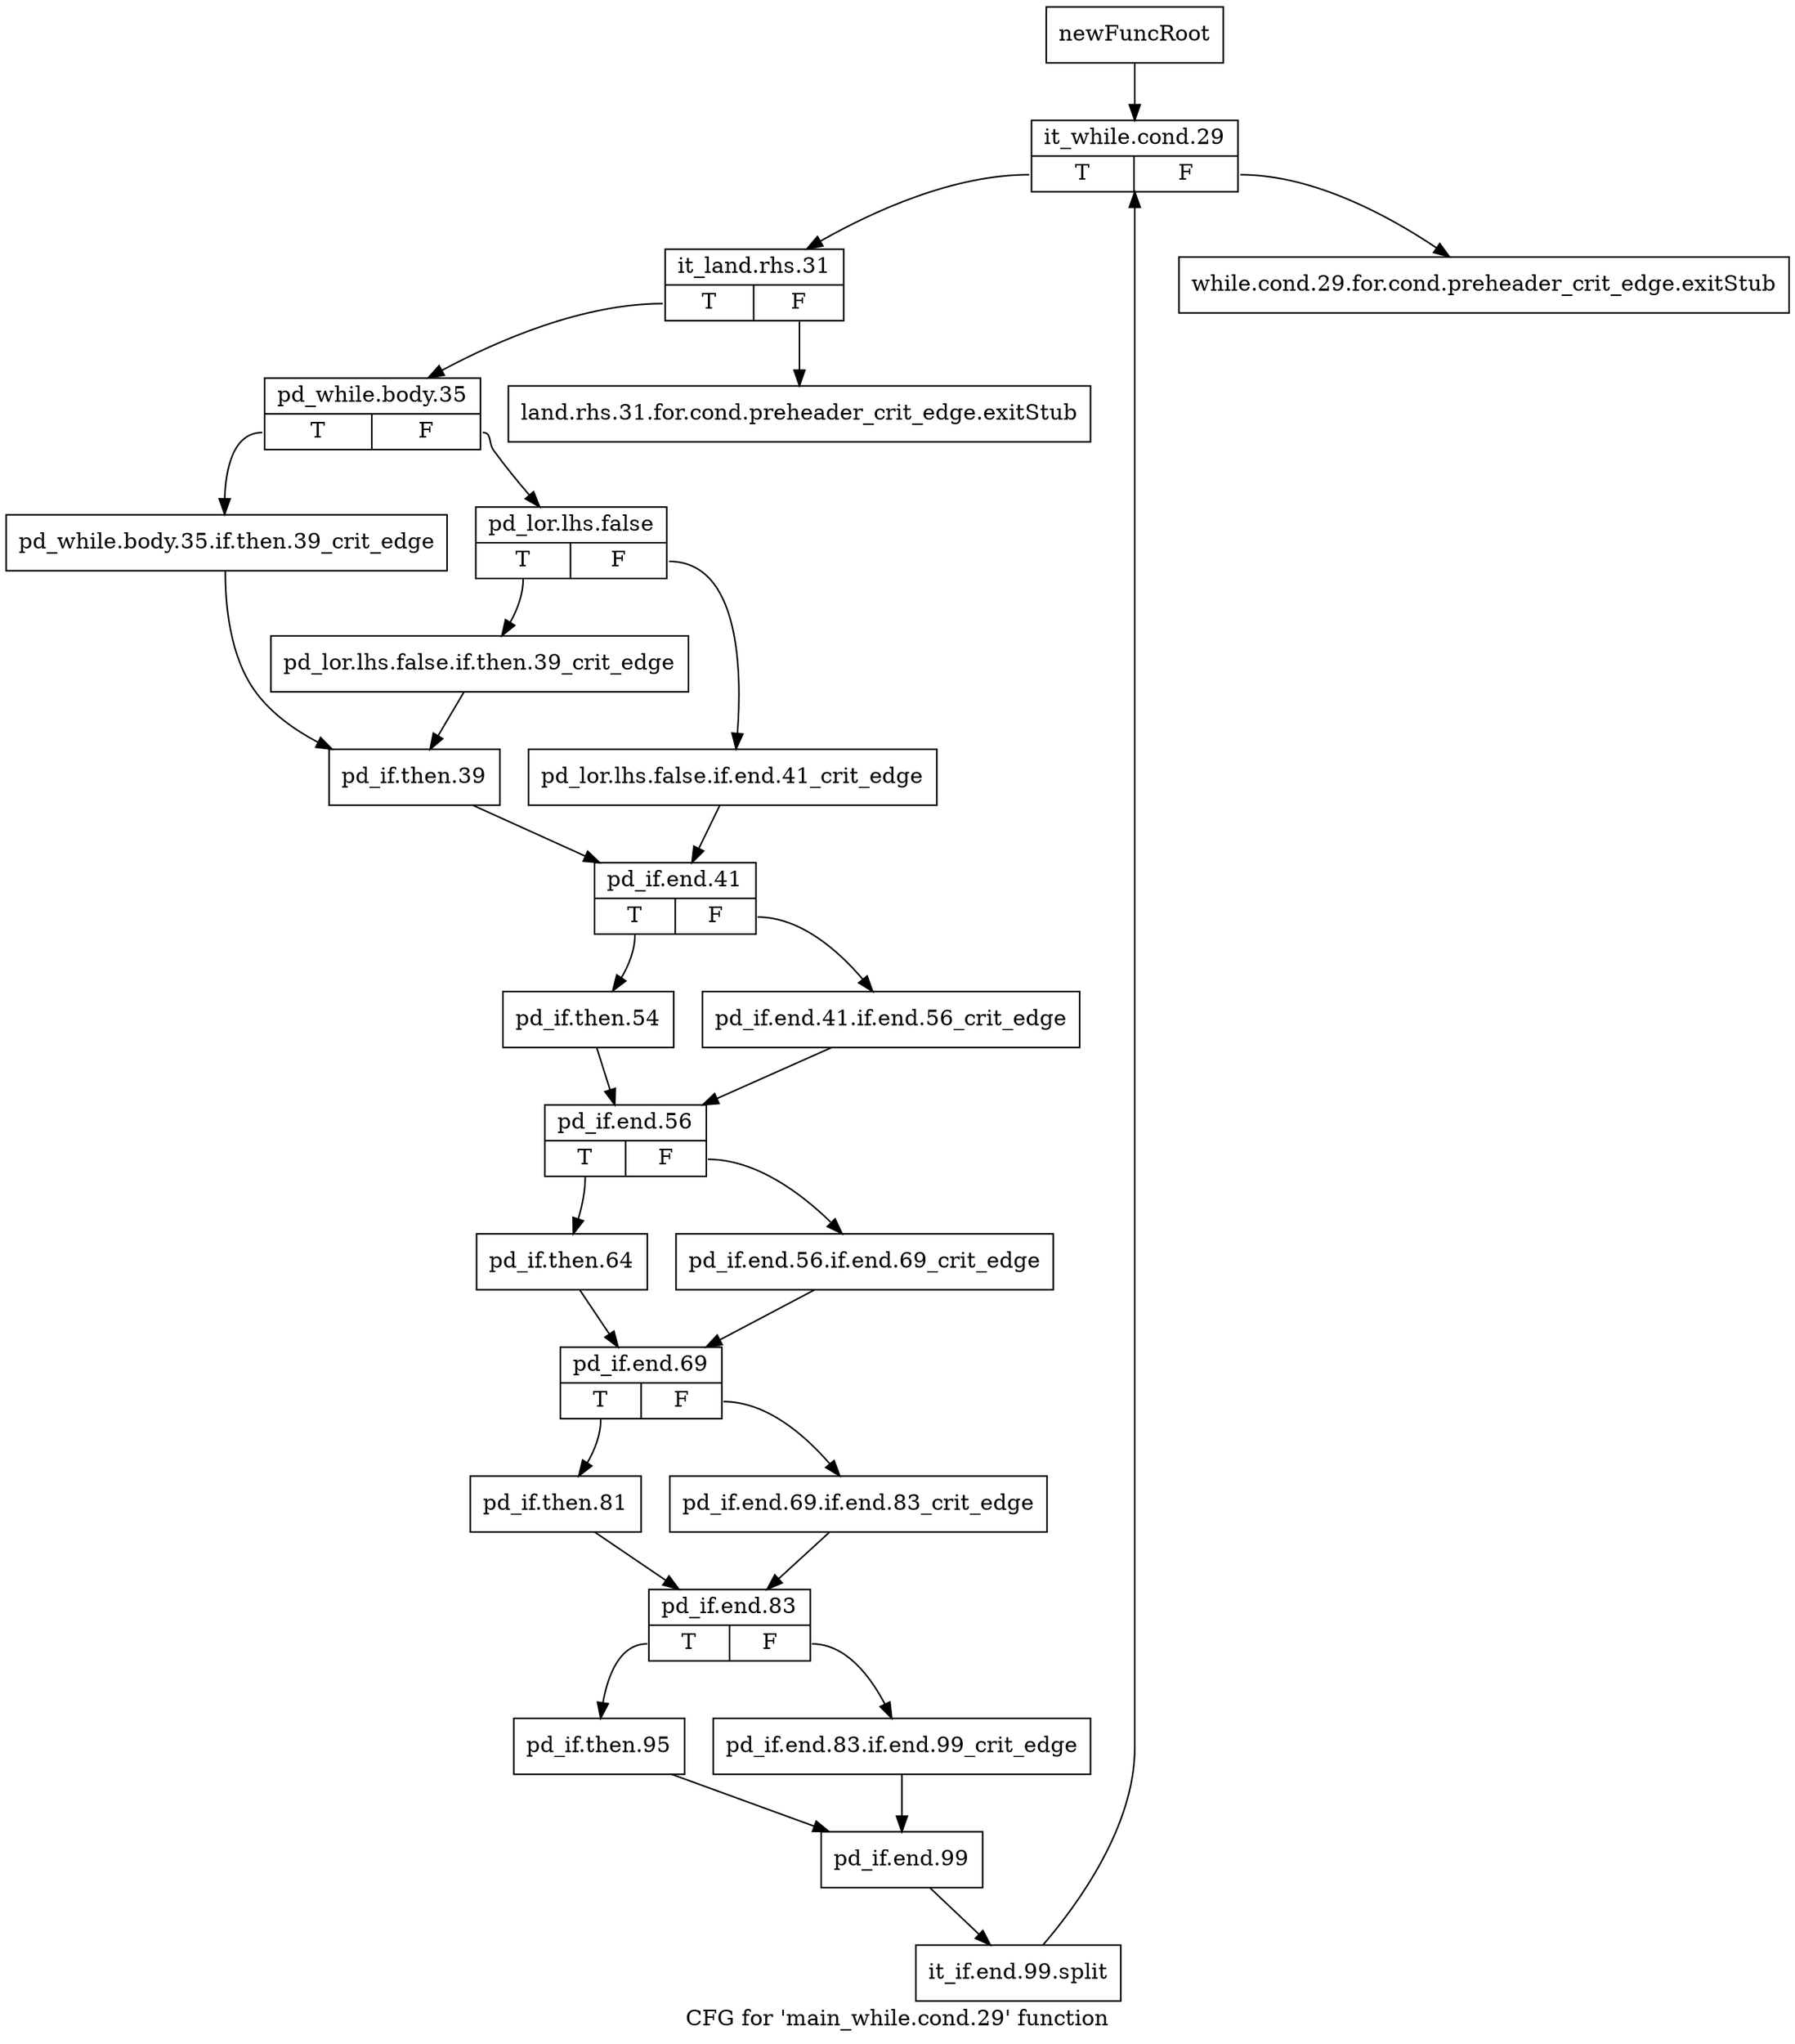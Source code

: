 digraph "CFG for 'main_while.cond.29' function" {
	label="CFG for 'main_while.cond.29' function";

	Node0x110d6c0 [shape=record,label="{newFuncRoot}"];
	Node0x110d6c0 -> Node0x110d7b0;
	Node0x110d710 [shape=record,label="{while.cond.29.for.cond.preheader_crit_edge.exitStub}"];
	Node0x110d760 [shape=record,label="{land.rhs.31.for.cond.preheader_crit_edge.exitStub}"];
	Node0x110d7b0 [shape=record,label="{it_while.cond.29|{<s0>T|<s1>F}}"];
	Node0x110d7b0:s0 -> Node0x110d800;
	Node0x110d7b0:s1 -> Node0x110d710;
	Node0x110d800 [shape=record,label="{it_land.rhs.31|{<s0>T|<s1>F}}"];
	Node0x110d800:s0 -> Node0x110d850;
	Node0x110d800:s1 -> Node0x110d760;
	Node0x110d850 [shape=record,label="{pd_while.body.35|{<s0>T|<s1>F}}"];
	Node0x110d850:s0 -> Node0x110d990;
	Node0x110d850:s1 -> Node0x110d8a0;
	Node0x110d8a0 [shape=record,label="{pd_lor.lhs.false|{<s0>T|<s1>F}}"];
	Node0x110d8a0:s0 -> Node0x110d940;
	Node0x110d8a0:s1 -> Node0x110d8f0;
	Node0x110d8f0 [shape=record,label="{pd_lor.lhs.false.if.end.41_crit_edge}"];
	Node0x110d8f0 -> Node0x110da30;
	Node0x110d940 [shape=record,label="{pd_lor.lhs.false.if.then.39_crit_edge}"];
	Node0x110d940 -> Node0x110d9e0;
	Node0x110d990 [shape=record,label="{pd_while.body.35.if.then.39_crit_edge}"];
	Node0x110d990 -> Node0x110d9e0;
	Node0x110d9e0 [shape=record,label="{pd_if.then.39}"];
	Node0x110d9e0 -> Node0x110da30;
	Node0x110da30 [shape=record,label="{pd_if.end.41|{<s0>T|<s1>F}}"];
	Node0x110da30:s0 -> Node0x110dad0;
	Node0x110da30:s1 -> Node0x110da80;
	Node0x110da80 [shape=record,label="{pd_if.end.41.if.end.56_crit_edge}"];
	Node0x110da80 -> Node0x110db20;
	Node0x110dad0 [shape=record,label="{pd_if.then.54}"];
	Node0x110dad0 -> Node0x110db20;
	Node0x110db20 [shape=record,label="{pd_if.end.56|{<s0>T|<s1>F}}"];
	Node0x110db20:s0 -> Node0x110dbc0;
	Node0x110db20:s1 -> Node0x110db70;
	Node0x110db70 [shape=record,label="{pd_if.end.56.if.end.69_crit_edge}"];
	Node0x110db70 -> Node0x110dc10;
	Node0x110dbc0 [shape=record,label="{pd_if.then.64}"];
	Node0x110dbc0 -> Node0x110dc10;
	Node0x110dc10 [shape=record,label="{pd_if.end.69|{<s0>T|<s1>F}}"];
	Node0x110dc10:s0 -> Node0x110dcb0;
	Node0x110dc10:s1 -> Node0x110dc60;
	Node0x110dc60 [shape=record,label="{pd_if.end.69.if.end.83_crit_edge}"];
	Node0x110dc60 -> Node0x110dd00;
	Node0x110dcb0 [shape=record,label="{pd_if.then.81}"];
	Node0x110dcb0 -> Node0x110dd00;
	Node0x110dd00 [shape=record,label="{pd_if.end.83|{<s0>T|<s1>F}}"];
	Node0x110dd00:s0 -> Node0x110dda0;
	Node0x110dd00:s1 -> Node0x110dd50;
	Node0x110dd50 [shape=record,label="{pd_if.end.83.if.end.99_crit_edge}"];
	Node0x110dd50 -> Node0x110ddf0;
	Node0x110dda0 [shape=record,label="{pd_if.then.95}"];
	Node0x110dda0 -> Node0x110ddf0;
	Node0x110ddf0 [shape=record,label="{pd_if.end.99}"];
	Node0x110ddf0 -> Node0x153e320;
	Node0x153e320 [shape=record,label="{it_if.end.99.split}"];
	Node0x153e320 -> Node0x110d7b0;
}
